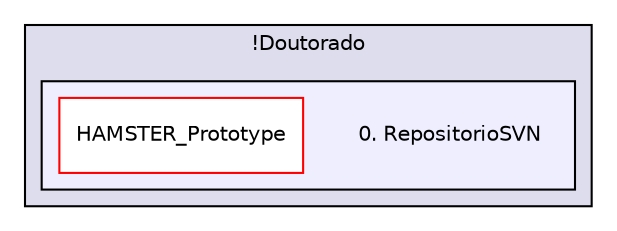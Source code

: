 digraph "M:/Office/!Doutorado/0. RepositorioSVN" {
  compound=true
  node [ fontsize="10", fontname="Helvetica"];
  edge [ labelfontsize="10", labelfontname="Helvetica"];
  subgraph clusterdir_4339db983405b38e91c36e5dd080cee9 {
    graph [ bgcolor="#ddddee", pencolor="black", label="!Doutorado" fontname="Helvetica", fontsize="10", URL="dir_4339db983405b38e91c36e5dd080cee9.html"]
  subgraph clusterdir_48b7a187bfb6a1248a9b2a293126e90b {
    graph [ bgcolor="#eeeeff", pencolor="black", label="" URL="dir_48b7a187bfb6a1248a9b2a293126e90b.html"];
    dir_48b7a187bfb6a1248a9b2a293126e90b [shape=plaintext label="0. RepositorioSVN"];
    dir_0082229fbb81d6546c7447205b2d1f36 [shape=box label="HAMSTER_Prototype" color="red" fillcolor="white" style="filled" URL="dir_0082229fbb81d6546c7447205b2d1f36.html"];
  }
  }
}
